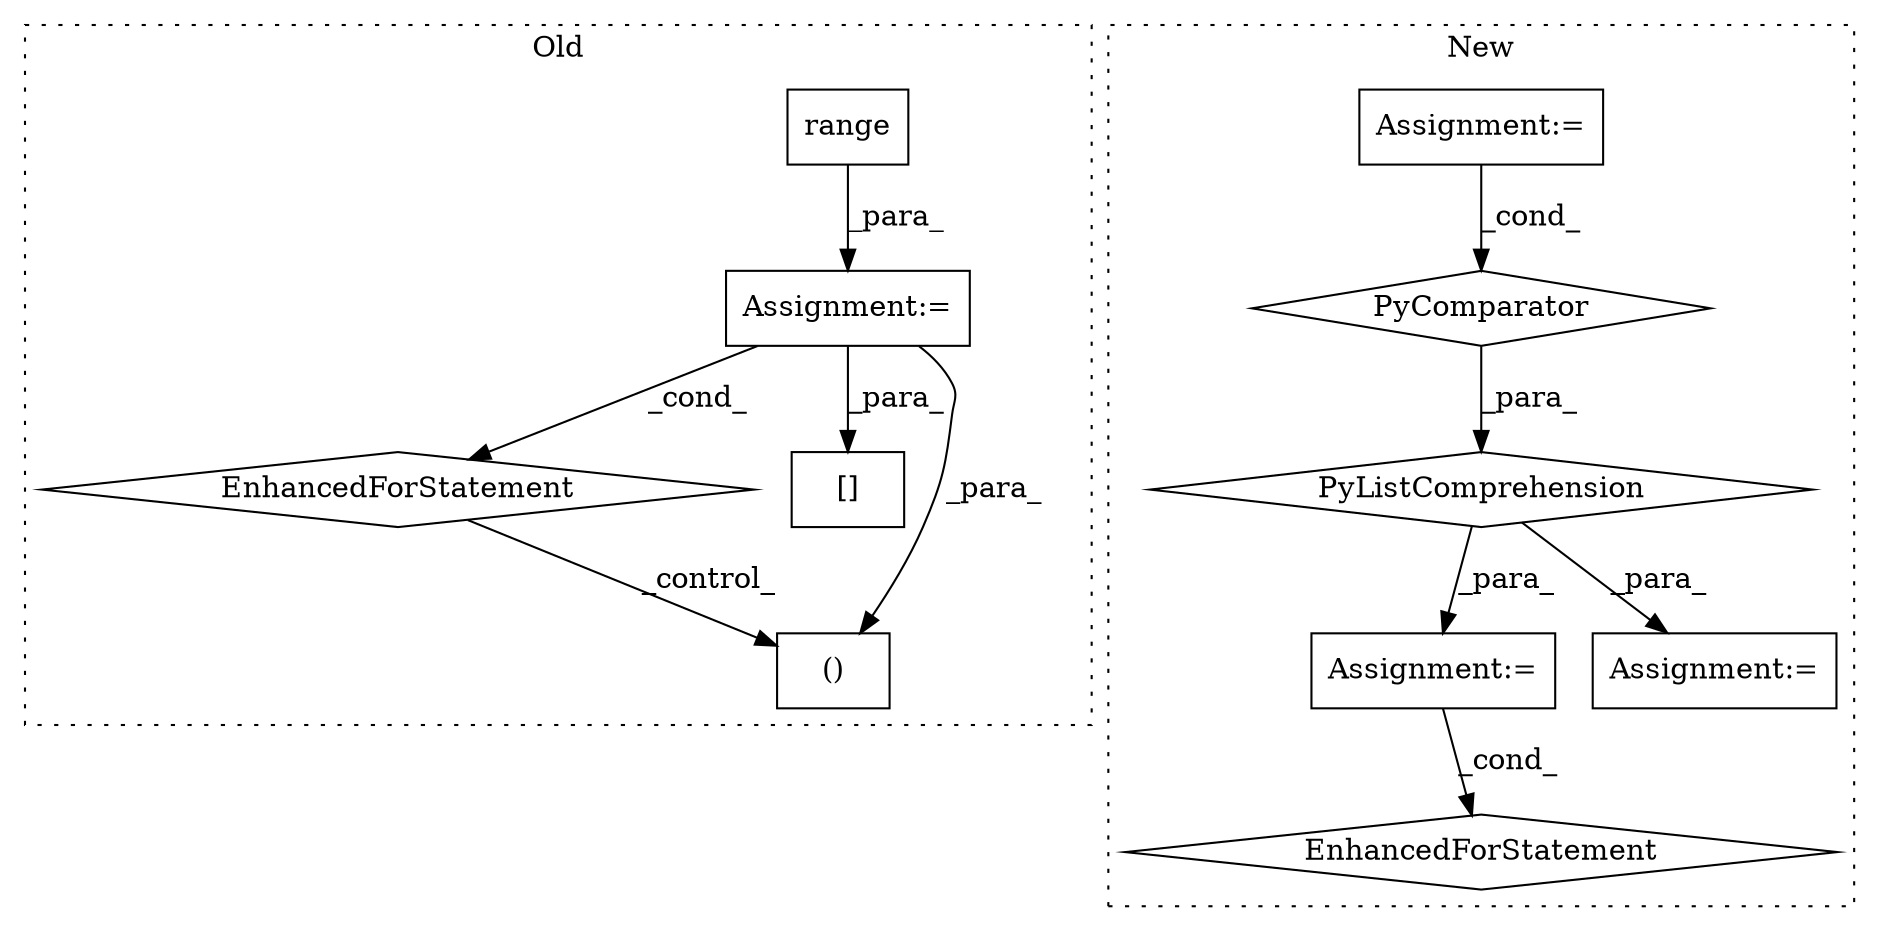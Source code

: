 digraph G {
subgraph cluster0 {
1 [label="range" a="32" s="6292,6308" l="6,1" shape="box"];
5 [label="Assignment:=" a="7" s="6215,6309" l="69,2" shape="box"];
7 [label="EnhancedForStatement" a="70" s="6215,6309" l="69,2" shape="diamond"];
8 [label="[]" a="2" s="6410,6422" l="11,1" shape="box"];
9 [label="()" a="106" s="6375" l="49" shape="box"];
label = "Old";
style="dotted";
}
subgraph cluster1 {
2 [label="PyListComprehension" a="109" s="5607" l="149" shape="diamond"];
3 [label="PyComparator" a="113" s="5691" l="57" shape="diamond"];
4 [label="Assignment:=" a="7" s="5691" l="57" shape="box"];
6 [label="Assignment:=" a="7" s="6620,6750" l="91,2" shape="box"];
10 [label="EnhancedForStatement" a="70" s="6620,6750" l="91,2" shape="diamond"];
11 [label="Assignment:=" a="7" s="6112" l="1" shape="box"];
label = "New";
style="dotted";
}
1 -> 5 [label="_para_"];
2 -> 11 [label="_para_"];
2 -> 6 [label="_para_"];
3 -> 2 [label="_para_"];
4 -> 3 [label="_cond_"];
5 -> 7 [label="_cond_"];
5 -> 8 [label="_para_"];
5 -> 9 [label="_para_"];
6 -> 10 [label="_cond_"];
7 -> 9 [label="_control_"];
}